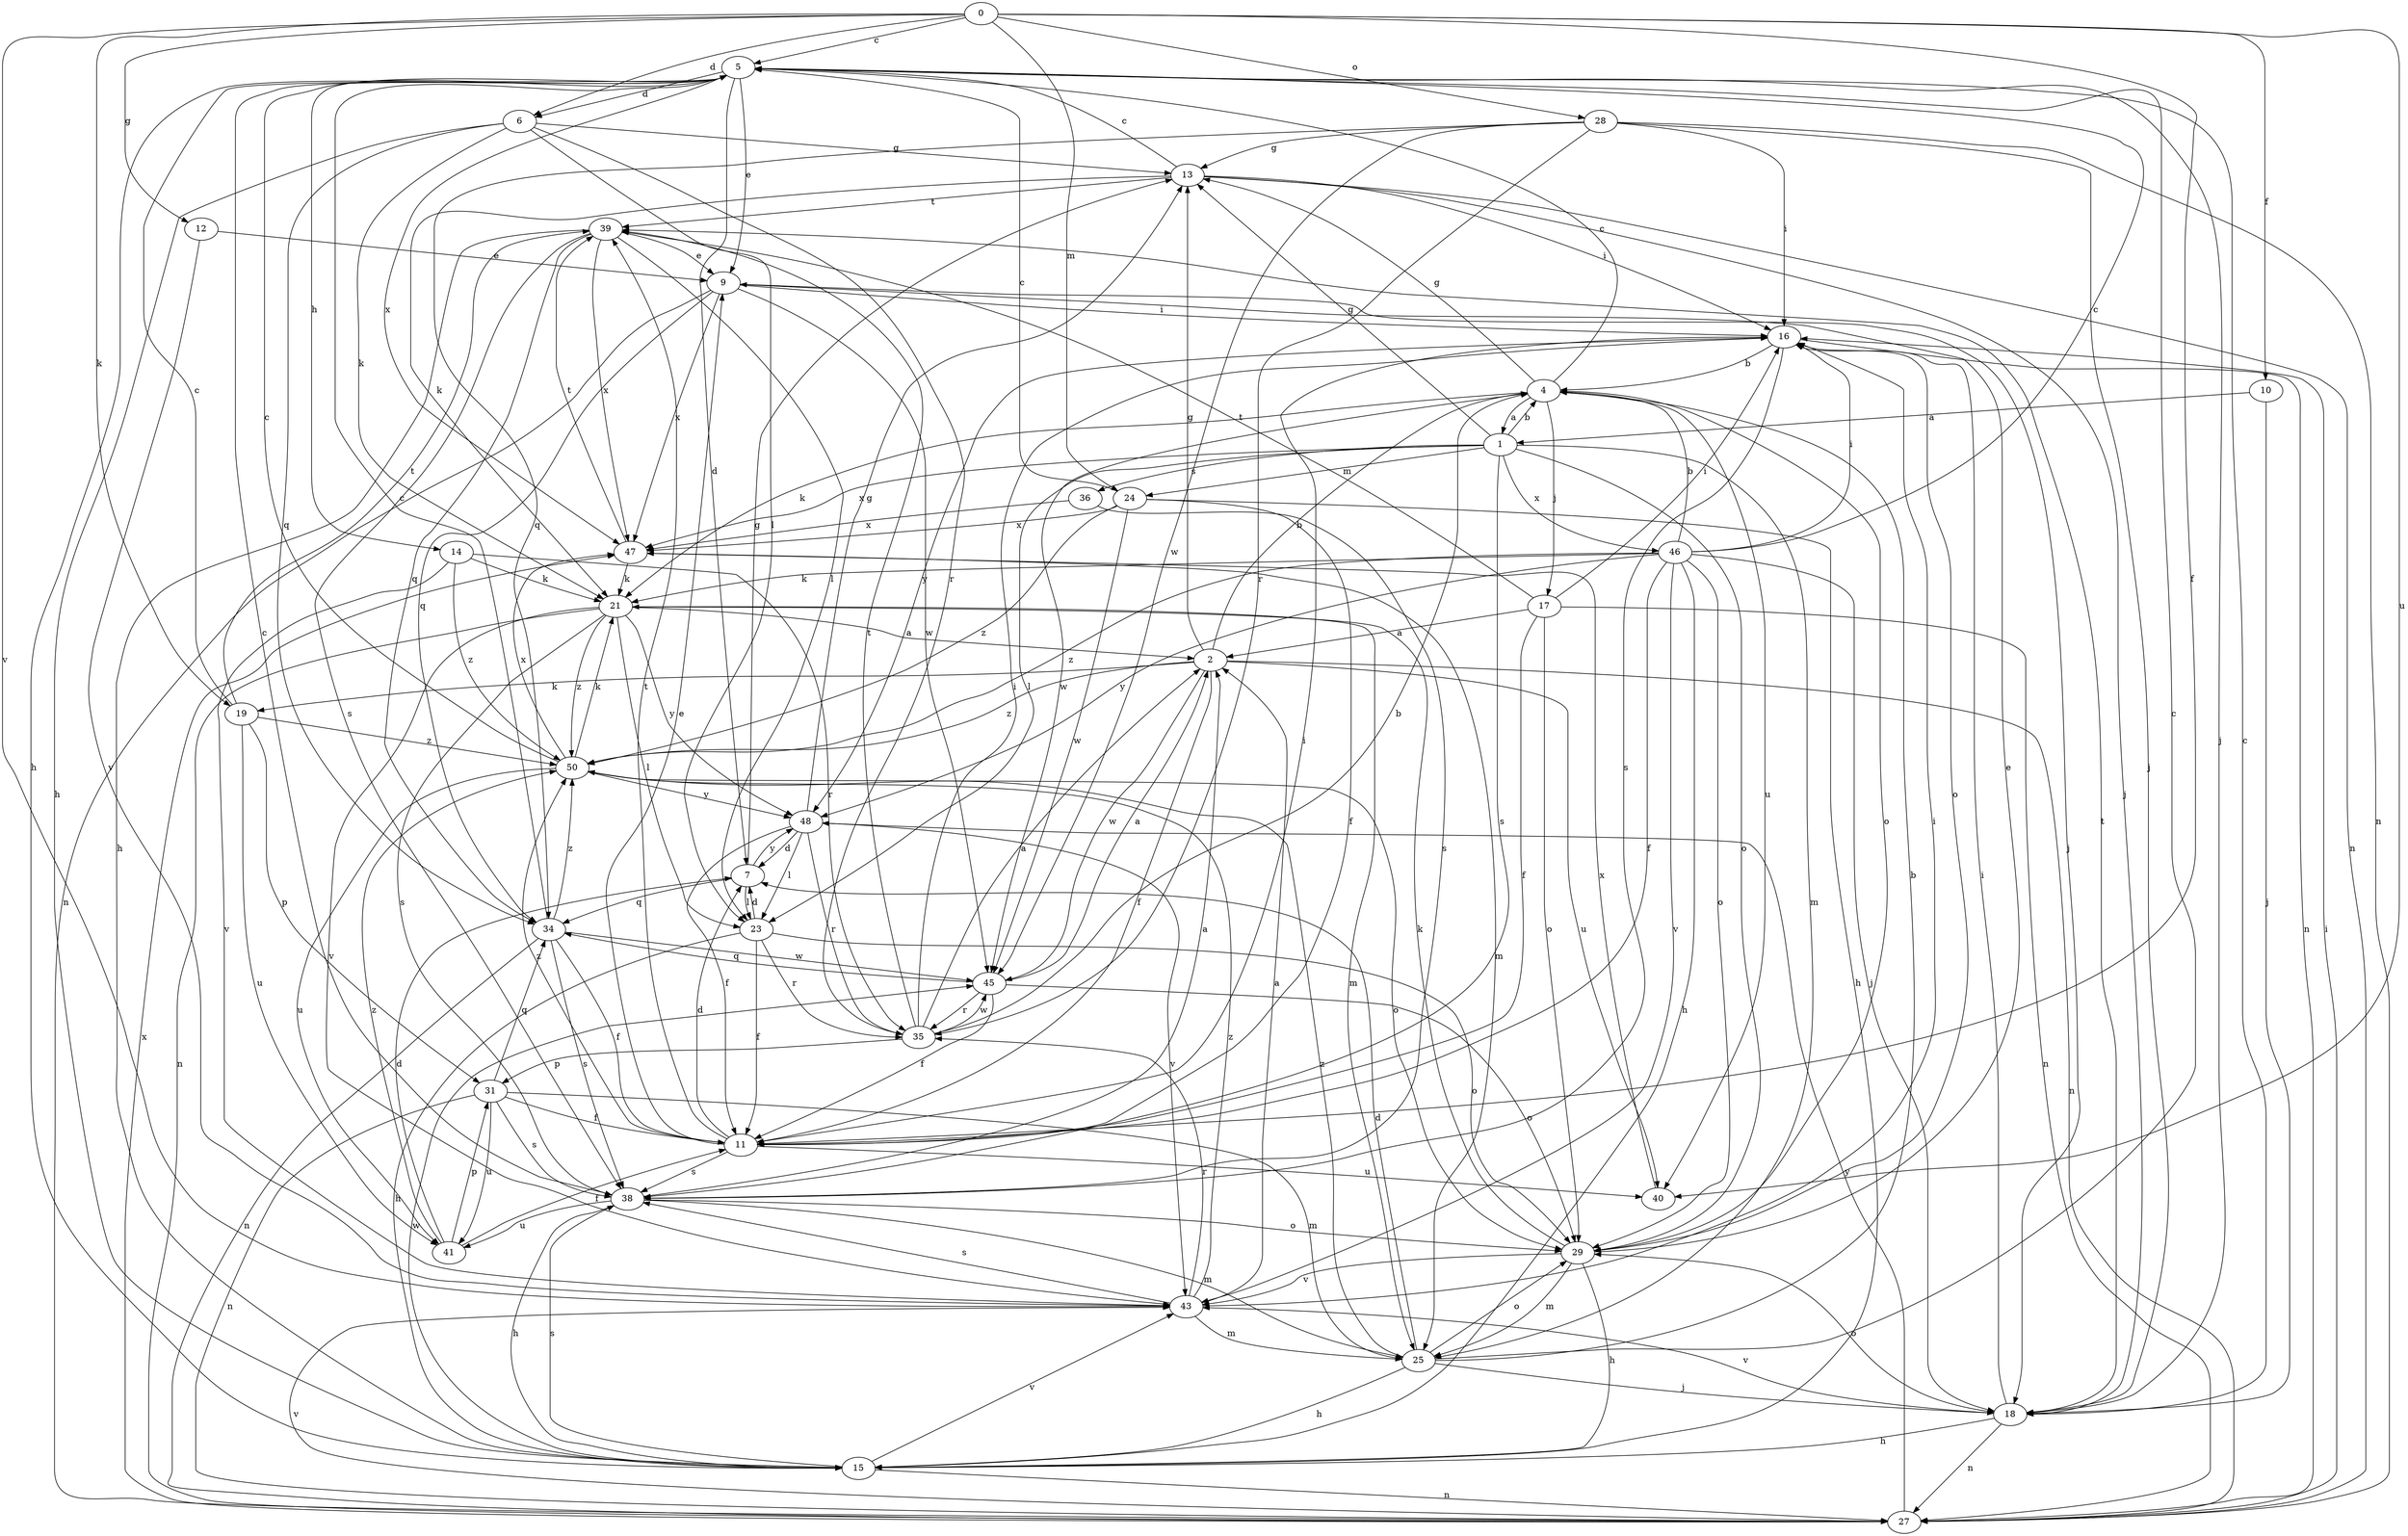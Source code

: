 strict digraph  {
0;
1;
2;
4;
5;
6;
7;
9;
10;
11;
12;
13;
14;
15;
16;
17;
18;
19;
21;
23;
24;
25;
27;
28;
29;
31;
34;
35;
36;
38;
39;
40;
41;
43;
45;
46;
47;
48;
50;
0 -> 5  [label=c];
0 -> 6  [label=d];
0 -> 10  [label=f];
0 -> 11  [label=f];
0 -> 12  [label=g];
0 -> 19  [label=k];
0 -> 24  [label=m];
0 -> 28  [label=o];
0 -> 40  [label=u];
0 -> 43  [label=v];
1 -> 4  [label=b];
1 -> 13  [label=g];
1 -> 23  [label=l];
1 -> 24  [label=m];
1 -> 25  [label=m];
1 -> 29  [label=o];
1 -> 36  [label=s];
1 -> 38  [label=s];
1 -> 46  [label=x];
1 -> 47  [label=x];
2 -> 4  [label=b];
2 -> 11  [label=f];
2 -> 13  [label=g];
2 -> 19  [label=k];
2 -> 27  [label=n];
2 -> 40  [label=u];
2 -> 45  [label=w];
2 -> 50  [label=z];
4 -> 1  [label=a];
4 -> 5  [label=c];
4 -> 13  [label=g];
4 -> 17  [label=j];
4 -> 21  [label=k];
4 -> 29  [label=o];
4 -> 40  [label=u];
4 -> 45  [label=w];
5 -> 6  [label=d];
5 -> 7  [label=d];
5 -> 9  [label=e];
5 -> 14  [label=h];
5 -> 15  [label=h];
5 -> 18  [label=j];
5 -> 47  [label=x];
6 -> 13  [label=g];
6 -> 15  [label=h];
6 -> 21  [label=k];
6 -> 23  [label=l];
6 -> 34  [label=q];
6 -> 35  [label=r];
7 -> 13  [label=g];
7 -> 23  [label=l];
7 -> 34  [label=q];
7 -> 48  [label=y];
9 -> 16  [label=i];
9 -> 18  [label=j];
9 -> 27  [label=n];
9 -> 34  [label=q];
9 -> 45  [label=w];
9 -> 47  [label=x];
10 -> 1  [label=a];
10 -> 18  [label=j];
11 -> 7  [label=d];
11 -> 9  [label=e];
11 -> 16  [label=i];
11 -> 38  [label=s];
11 -> 39  [label=t];
11 -> 40  [label=u];
11 -> 50  [label=z];
12 -> 9  [label=e];
12 -> 43  [label=v];
13 -> 5  [label=c];
13 -> 16  [label=i];
13 -> 18  [label=j];
13 -> 21  [label=k];
13 -> 27  [label=n];
13 -> 39  [label=t];
14 -> 21  [label=k];
14 -> 35  [label=r];
14 -> 43  [label=v];
14 -> 50  [label=z];
15 -> 27  [label=n];
15 -> 38  [label=s];
15 -> 43  [label=v];
15 -> 45  [label=w];
16 -> 4  [label=b];
16 -> 27  [label=n];
16 -> 29  [label=o];
16 -> 38  [label=s];
16 -> 48  [label=y];
17 -> 2  [label=a];
17 -> 11  [label=f];
17 -> 16  [label=i];
17 -> 27  [label=n];
17 -> 29  [label=o];
17 -> 39  [label=t];
18 -> 5  [label=c];
18 -> 15  [label=h];
18 -> 16  [label=i];
18 -> 27  [label=n];
18 -> 29  [label=o];
18 -> 39  [label=t];
18 -> 43  [label=v];
19 -> 5  [label=c];
19 -> 31  [label=p];
19 -> 39  [label=t];
19 -> 41  [label=u];
19 -> 50  [label=z];
21 -> 2  [label=a];
21 -> 23  [label=l];
21 -> 25  [label=m];
21 -> 27  [label=n];
21 -> 38  [label=s];
21 -> 43  [label=v];
21 -> 48  [label=y];
21 -> 50  [label=z];
23 -> 7  [label=d];
23 -> 11  [label=f];
23 -> 15  [label=h];
23 -> 29  [label=o];
23 -> 35  [label=r];
24 -> 5  [label=c];
24 -> 11  [label=f];
24 -> 15  [label=h];
24 -> 45  [label=w];
24 -> 47  [label=x];
24 -> 50  [label=z];
25 -> 4  [label=b];
25 -> 5  [label=c];
25 -> 7  [label=d];
25 -> 15  [label=h];
25 -> 18  [label=j];
25 -> 29  [label=o];
25 -> 50  [label=z];
27 -> 16  [label=i];
27 -> 43  [label=v];
27 -> 47  [label=x];
27 -> 48  [label=y];
28 -> 13  [label=g];
28 -> 16  [label=i];
28 -> 18  [label=j];
28 -> 27  [label=n];
28 -> 34  [label=q];
28 -> 35  [label=r];
28 -> 45  [label=w];
29 -> 9  [label=e];
29 -> 15  [label=h];
29 -> 21  [label=k];
29 -> 25  [label=m];
29 -> 43  [label=v];
31 -> 11  [label=f];
31 -> 25  [label=m];
31 -> 27  [label=n];
31 -> 34  [label=q];
31 -> 38  [label=s];
31 -> 41  [label=u];
34 -> 5  [label=c];
34 -> 11  [label=f];
34 -> 27  [label=n];
34 -> 38  [label=s];
34 -> 45  [label=w];
34 -> 50  [label=z];
35 -> 2  [label=a];
35 -> 4  [label=b];
35 -> 16  [label=i];
35 -> 31  [label=p];
35 -> 39  [label=t];
35 -> 45  [label=w];
36 -> 38  [label=s];
36 -> 47  [label=x];
38 -> 2  [label=a];
38 -> 5  [label=c];
38 -> 15  [label=h];
38 -> 25  [label=m];
38 -> 29  [label=o];
38 -> 41  [label=u];
39 -> 9  [label=e];
39 -> 15  [label=h];
39 -> 23  [label=l];
39 -> 34  [label=q];
39 -> 38  [label=s];
39 -> 47  [label=x];
40 -> 47  [label=x];
41 -> 7  [label=d];
41 -> 11  [label=f];
41 -> 31  [label=p];
41 -> 50  [label=z];
43 -> 2  [label=a];
43 -> 16  [label=i];
43 -> 25  [label=m];
43 -> 35  [label=r];
43 -> 38  [label=s];
43 -> 50  [label=z];
45 -> 2  [label=a];
45 -> 11  [label=f];
45 -> 29  [label=o];
45 -> 34  [label=q];
45 -> 35  [label=r];
46 -> 4  [label=b];
46 -> 5  [label=c];
46 -> 11  [label=f];
46 -> 15  [label=h];
46 -> 16  [label=i];
46 -> 18  [label=j];
46 -> 21  [label=k];
46 -> 29  [label=o];
46 -> 43  [label=v];
46 -> 48  [label=y];
46 -> 50  [label=z];
47 -> 21  [label=k];
47 -> 25  [label=m];
47 -> 39  [label=t];
48 -> 7  [label=d];
48 -> 11  [label=f];
48 -> 13  [label=g];
48 -> 23  [label=l];
48 -> 35  [label=r];
48 -> 43  [label=v];
50 -> 5  [label=c];
50 -> 21  [label=k];
50 -> 29  [label=o];
50 -> 41  [label=u];
50 -> 47  [label=x];
50 -> 48  [label=y];
}
